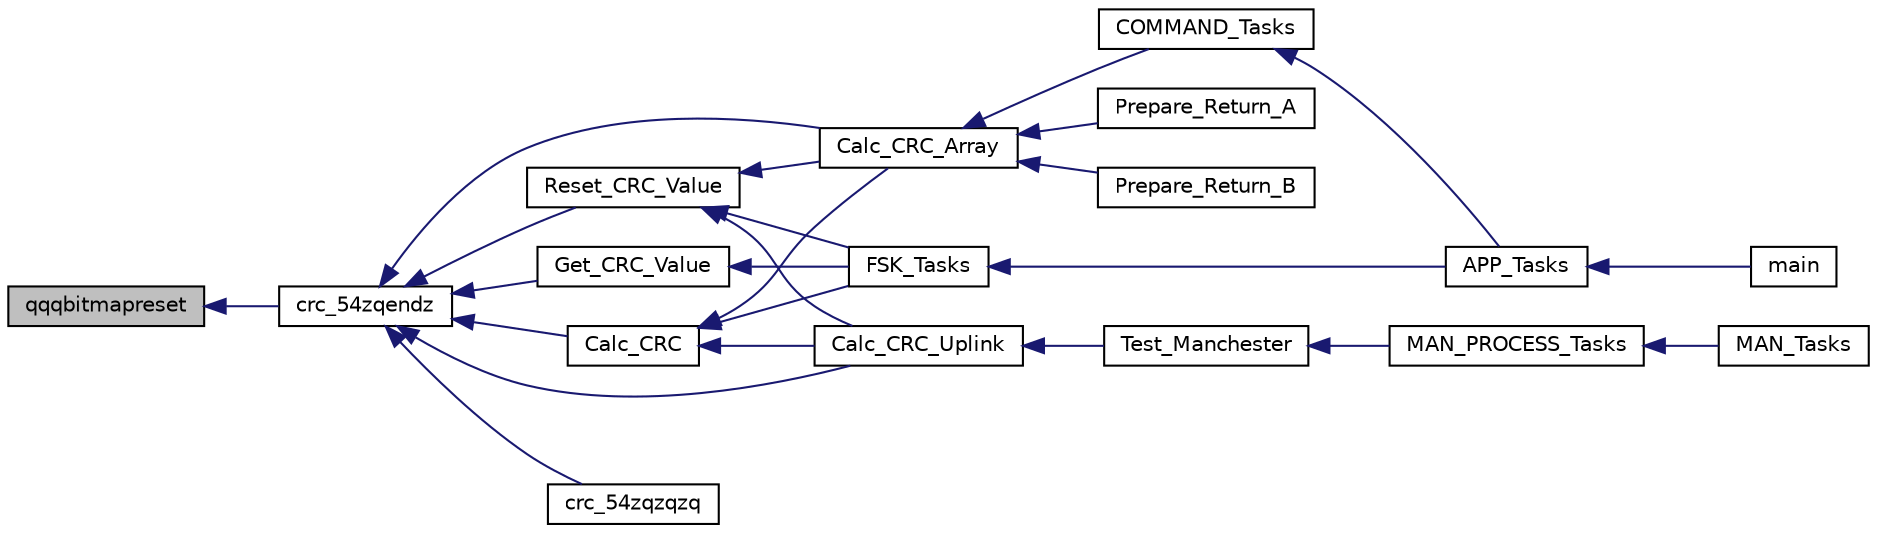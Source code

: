 digraph "qqqbitmapreset"
{
  edge [fontname="Helvetica",fontsize="10",labelfontname="Helvetica",labelfontsize="10"];
  node [fontname="Helvetica",fontsize="10",shape=record];
  rankdir="LR";
  Node114 [label="qqqbitmapreset",height=0.2,width=0.4,color="black", fillcolor="grey75", style="filled", fontcolor="black"];
  Node114 -> Node115 [dir="back",color="midnightblue",fontsize="10",style="solid",fontname="Helvetica"];
  Node115 [label="crc_54zqendz",height=0.2,width=0.4,color="black", fillcolor="white", style="filled",URL="$inszt__crc_8c.html#aedaa12af27341c2ebcb6bb358f90f781"];
  Node115 -> Node116 [dir="back",color="midnightblue",fontsize="10",style="solid",fontname="Helvetica"];
  Node116 [label="Calc_CRC",height=0.2,width=0.4,color="black", fillcolor="white", style="filled",URL="$inszt__crc_8c.html#a3f4c9feb62eaa95075ecd7d916e34ed1"];
  Node116 -> Node117 [dir="back",color="midnightblue",fontsize="10",style="solid",fontname="Helvetica"];
  Node117 [label="Calc_CRC_Array",height=0.2,width=0.4,color="black", fillcolor="white", style="filled",URL="$inszt__crc_8c.html#ad52062411721def378a9750434efabe7"];
  Node117 -> Node118 [dir="back",color="midnightblue",fontsize="10",style="solid",fontname="Helvetica"];
  Node118 [label="COMMAND_Tasks",height=0.2,width=0.4,color="black", fillcolor="white", style="filled",URL="$inszt__commands_8c.html#a18253442833a6f9dcc1031492524596c"];
  Node118 -> Node119 [dir="back",color="midnightblue",fontsize="10",style="solid",fontname="Helvetica"];
  Node119 [label="APP_Tasks",height=0.2,width=0.4,color="black", fillcolor="white", style="filled",URL="$inszt__app_8c.html#a859aee46b660cfee47cfd45ce08f6862"];
  Node119 -> Node120 [dir="back",color="midnightblue",fontsize="10",style="solid",fontname="Helvetica"];
  Node120 [label="main",height=0.2,width=0.4,color="black", fillcolor="white", style="filled",URL="$inszt__main_8c.html#a840291bc02cba5474a4cb46a9b9566fe"];
  Node117 -> Node121 [dir="back",color="midnightblue",fontsize="10",style="solid",fontname="Helvetica"];
  Node121 [label="Prepare_Return_A",height=0.2,width=0.4,color="black", fillcolor="white", style="filled",URL="$statusst_8h.html#a0e9c19489da0b2f35029d786831aba98"];
  Node117 -> Node122 [dir="back",color="midnightblue",fontsize="10",style="solid",fontname="Helvetica"];
  Node122 [label="Prepare_Return_B",height=0.2,width=0.4,color="black", fillcolor="white", style="filled",URL="$statusst_8h.html#ab840ab8e52cac36008d83ff62f7124ca"];
  Node116 -> Node123 [dir="back",color="midnightblue",fontsize="10",style="solid",fontname="Helvetica"];
  Node123 [label="Calc_CRC_Uplink",height=0.2,width=0.4,color="black", fillcolor="white", style="filled",URL="$inszt__crc_8c.html#a3986e22036b3b68348435b4d7e381429"];
  Node123 -> Node124 [dir="back",color="midnightblue",fontsize="10",style="solid",fontname="Helvetica"];
  Node124 [label="Test_Manchester",height=0.2,width=0.4,color="black", fillcolor="white", style="filled",URL="$inszt__man_8c.html#a58180a4bddf2eb82b49ce86257a95346"];
  Node124 -> Node125 [dir="back",color="midnightblue",fontsize="10",style="solid",fontname="Helvetica"];
  Node125 [label="MAN_PROCESS_Tasks",height=0.2,width=0.4,color="black", fillcolor="white", style="filled",URL="$inszt__man_8c.html#a48e348dab43f9719d4c7f62dcdc91ccf"];
  Node125 -> Node126 [dir="back",color="midnightblue",fontsize="10",style="solid",fontname="Helvetica"];
  Node126 [label="MAN_Tasks",height=0.2,width=0.4,color="black", fillcolor="white", style="filled",URL="$man_8h.html#aee1e768706fd21921cca7b874ff4f232"];
  Node116 -> Node127 [dir="back",color="midnightblue",fontsize="10",style="solid",fontname="Helvetica"];
  Node127 [label="FSK_Tasks",height=0.2,width=0.4,color="black", fillcolor="white", style="filled",URL="$inszt__fsk_8c.html#a86e42784b2bc0d852d28898161103760"];
  Node127 -> Node119 [dir="back",color="midnightblue",fontsize="10",style="solid",fontname="Helvetica"];
  Node115 -> Node117 [dir="back",color="midnightblue",fontsize="10",style="solid",fontname="Helvetica"];
  Node115 -> Node123 [dir="back",color="midnightblue",fontsize="10",style="solid",fontname="Helvetica"];
  Node115 -> Node128 [dir="back",color="midnightblue",fontsize="10",style="solid",fontname="Helvetica"];
  Node128 [label="crc_54zqzqzq",height=0.2,width=0.4,color="black", fillcolor="white", style="filled",URL="$inszt__crc_8c.html#a6ee915b24ff2609a0f507808a1678fc8"];
  Node115 -> Node129 [dir="back",color="midnightblue",fontsize="10",style="solid",fontname="Helvetica"];
  Node129 [label="Get_CRC_Value",height=0.2,width=0.4,color="black", fillcolor="white", style="filled",URL="$inszt__crc_8c.html#a838fb25ccd512ffde8fd5add30b78ae3"];
  Node129 -> Node127 [dir="back",color="midnightblue",fontsize="10",style="solid",fontname="Helvetica"];
  Node115 -> Node130 [dir="back",color="midnightblue",fontsize="10",style="solid",fontname="Helvetica"];
  Node130 [label="Reset_CRC_Value",height=0.2,width=0.4,color="black", fillcolor="white", style="filled",URL="$inszt__crc_8c.html#aab7639fa6129bf18bb19add215d334b9"];
  Node130 -> Node117 [dir="back",color="midnightblue",fontsize="10",style="solid",fontname="Helvetica"];
  Node130 -> Node123 [dir="back",color="midnightblue",fontsize="10",style="solid",fontname="Helvetica"];
  Node130 -> Node127 [dir="back",color="midnightblue",fontsize="10",style="solid",fontname="Helvetica"];
}
